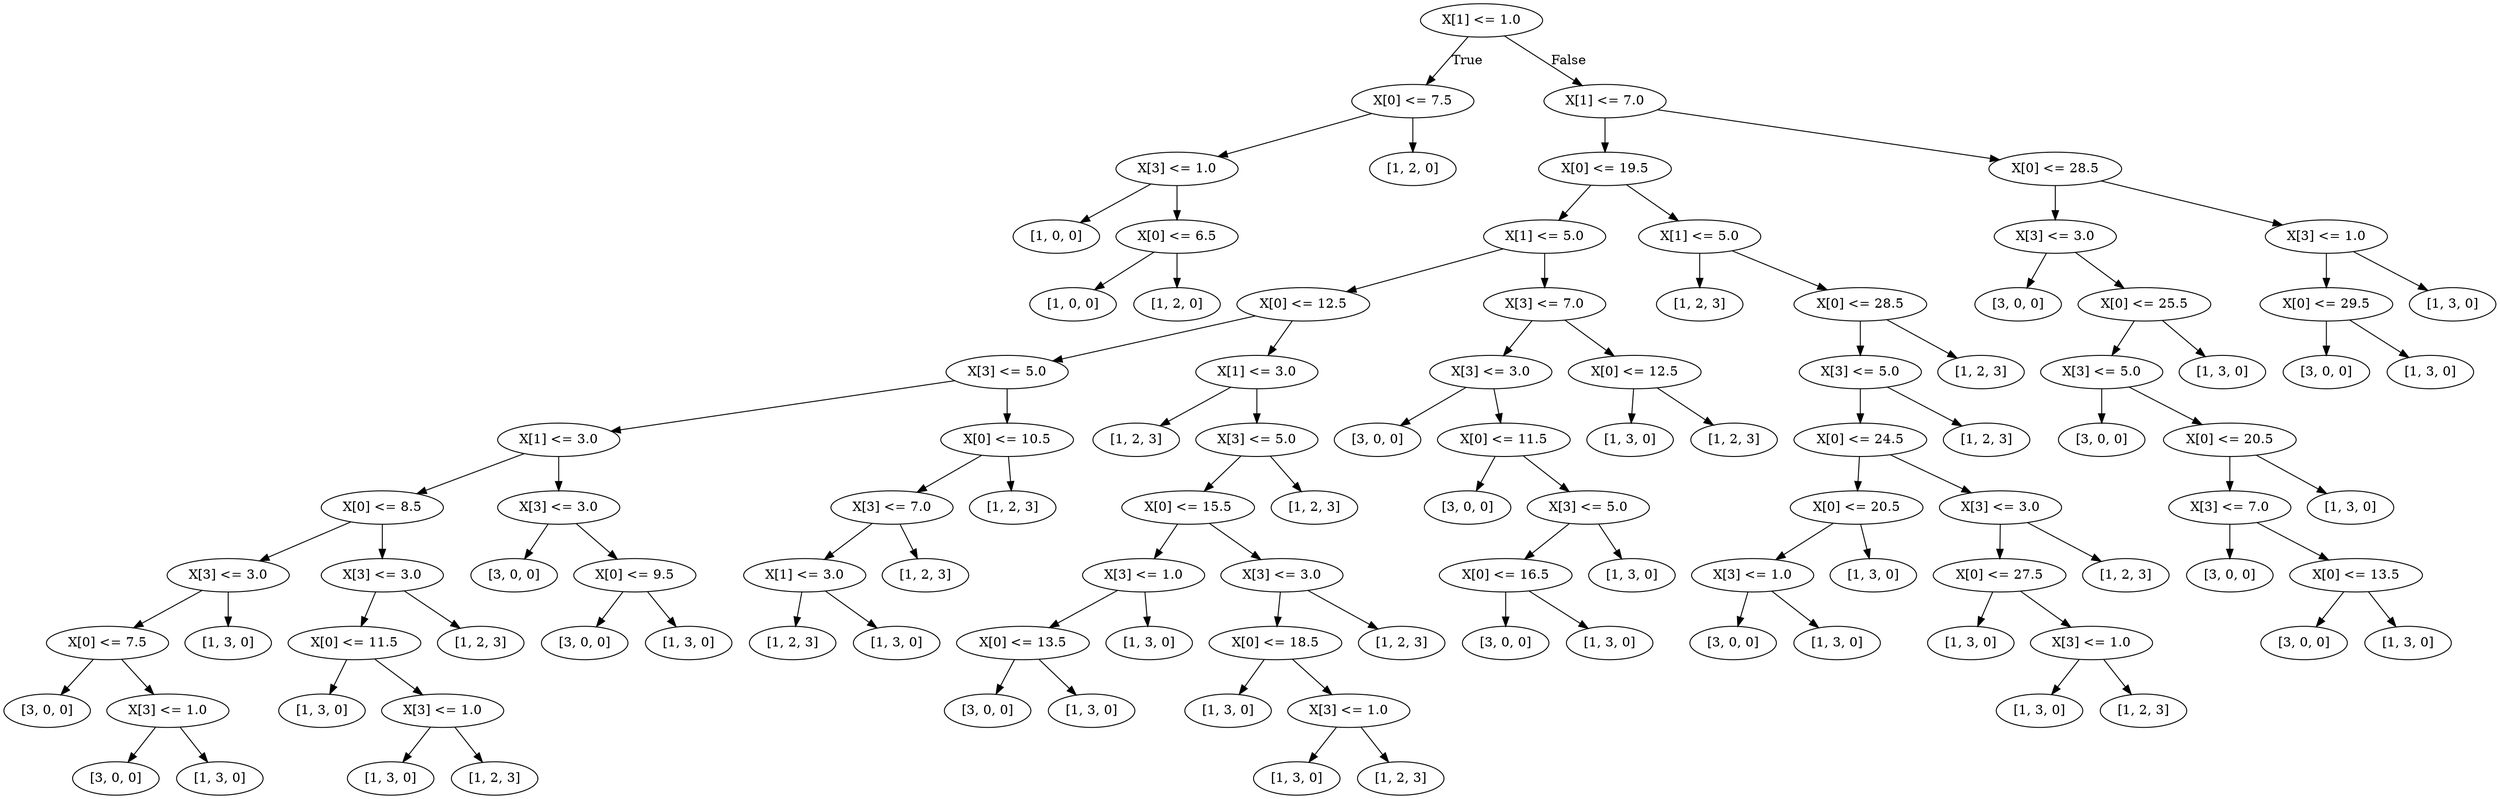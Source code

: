 digraph {
0 [label="X[1] <= 1.0"];
1 [label="X[0] <= 7.5"];
2 [label="X[3] <= 1.0"];
3 [label="[1, 0, 0]"];
2 -> 3 [label=""];
4 [label="X[0] <= 6.5"];
5 [label="[1, 0, 0]"];
4 -> 5 [label=""];
6 [label="[1, 2, 0]"];
4 -> 6 [label=""];
2 -> 4 [label=""];
1 -> 2 [label=""];
7 [label="[1, 2, 0]"];
1 -> 7 [label=""];
0 -> 1 [label="True"];
8 [label="X[1] <= 7.0"];
9 [label="X[0] <= 19.5"];
10 [label="X[1] <= 5.0"];
11 [label="X[0] <= 12.5"];
12 [label="X[3] <= 5.0"];
13 [label="X[1] <= 3.0"];
14 [label="X[0] <= 8.5"];
15 [label="X[3] <= 3.0"];
16 [label="X[0] <= 7.5"];
17 [label="[3, 0, 0]"];
16 -> 17 [label=""];
18 [label="X[3] <= 1.0"];
19 [label="[3, 0, 0]"];
18 -> 19 [label=""];
20 [label="[1, 3, 0]"];
18 -> 20 [label=""];
16 -> 18 [label=""];
15 -> 16 [label=""];
21 [label="[1, 3, 0]"];
15 -> 21 [label=""];
14 -> 15 [label=""];
22 [label="X[3] <= 3.0"];
23 [label="X[0] <= 11.5"];
24 [label="[1, 3, 0]"];
23 -> 24 [label=""];
25 [label="X[3] <= 1.0"];
26 [label="[1, 3, 0]"];
25 -> 26 [label=""];
27 [label="[1, 2, 3]"];
25 -> 27 [label=""];
23 -> 25 [label=""];
22 -> 23 [label=""];
28 [label="[1, 2, 3]"];
22 -> 28 [label=""];
14 -> 22 [label=""];
13 -> 14 [label=""];
29 [label="X[3] <= 3.0"];
30 [label="[3, 0, 0]"];
29 -> 30 [label=""];
31 [label="X[0] <= 9.5"];
32 [label="[3, 0, 0]"];
31 -> 32 [label=""];
33 [label="[1, 3, 0]"];
31 -> 33 [label=""];
29 -> 31 [label=""];
13 -> 29 [label=""];
12 -> 13 [label=""];
34 [label="X[0] <= 10.5"];
35 [label="X[3] <= 7.0"];
36 [label="X[1] <= 3.0"];
37 [label="[1, 2, 3]"];
36 -> 37 [label=""];
38 [label="[1, 3, 0]"];
36 -> 38 [label=""];
35 -> 36 [label=""];
39 [label="[1, 2, 3]"];
35 -> 39 [label=""];
34 -> 35 [label=""];
40 [label="[1, 2, 3]"];
34 -> 40 [label=""];
12 -> 34 [label=""];
11 -> 12 [label=""];
41 [label="X[1] <= 3.0"];
42 [label="[1, 2, 3]"];
41 -> 42 [label=""];
43 [label="X[3] <= 5.0"];
44 [label="X[0] <= 15.5"];
45 [label="X[3] <= 1.0"];
46 [label="X[0] <= 13.5"];
47 [label="[3, 0, 0]"];
46 -> 47 [label=""];
48 [label="[1, 3, 0]"];
46 -> 48 [label=""];
45 -> 46 [label=""];
49 [label="[1, 3, 0]"];
45 -> 49 [label=""];
44 -> 45 [label=""];
50 [label="X[3] <= 3.0"];
51 [label="X[0] <= 18.5"];
52 [label="[1, 3, 0]"];
51 -> 52 [label=""];
53 [label="X[3] <= 1.0"];
54 [label="[1, 3, 0]"];
53 -> 54 [label=""];
55 [label="[1, 2, 3]"];
53 -> 55 [label=""];
51 -> 53 [label=""];
50 -> 51 [label=""];
56 [label="[1, 2, 3]"];
50 -> 56 [label=""];
44 -> 50 [label=""];
43 -> 44 [label=""];
57 [label="[1, 2, 3]"];
43 -> 57 [label=""];
41 -> 43 [label=""];
11 -> 41 [label=""];
10 -> 11 [label=""];
58 [label="X[3] <= 7.0"];
59 [label="X[3] <= 3.0"];
60 [label="[3, 0, 0]"];
59 -> 60 [label=""];
61 [label="X[0] <= 11.5"];
62 [label="[3, 0, 0]"];
61 -> 62 [label=""];
63 [label="X[3] <= 5.0"];
64 [label="X[0] <= 16.5"];
65 [label="[3, 0, 0]"];
64 -> 65 [label=""];
66 [label="[1, 3, 0]"];
64 -> 66 [label=""];
63 -> 64 [label=""];
67 [label="[1, 3, 0]"];
63 -> 67 [label=""];
61 -> 63 [label=""];
59 -> 61 [label=""];
58 -> 59 [label=""];
68 [label="X[0] <= 12.5"];
69 [label="[1, 3, 0]"];
68 -> 69 [label=""];
70 [label="[1, 2, 3]"];
68 -> 70 [label=""];
58 -> 68 [label=""];
10 -> 58 [label=""];
9 -> 10 [label=""];
71 [label="X[1] <= 5.0"];
72 [label="[1, 2, 3]"];
71 -> 72 [label=""];
73 [label="X[0] <= 28.5"];
74 [label="X[3] <= 5.0"];
75 [label="X[0] <= 24.5"];
76 [label="X[0] <= 20.5"];
77 [label="X[3] <= 1.0"];
78 [label="[3, 0, 0]"];
77 -> 78 [label=""];
79 [label="[1, 3, 0]"];
77 -> 79 [label=""];
76 -> 77 [label=""];
80 [label="[1, 3, 0]"];
76 -> 80 [label=""];
75 -> 76 [label=""];
81 [label="X[3] <= 3.0"];
82 [label="X[0] <= 27.5"];
83 [label="[1, 3, 0]"];
82 -> 83 [label=""];
84 [label="X[3] <= 1.0"];
85 [label="[1, 3, 0]"];
84 -> 85 [label=""];
86 [label="[1, 2, 3]"];
84 -> 86 [label=""];
82 -> 84 [label=""];
81 -> 82 [label=""];
87 [label="[1, 2, 3]"];
81 -> 87 [label=""];
75 -> 81 [label=""];
74 -> 75 [label=""];
88 [label="[1, 2, 3]"];
74 -> 88 [label=""];
73 -> 74 [label=""];
89 [label="[1, 2, 3]"];
73 -> 89 [label=""];
71 -> 73 [label=""];
9 -> 71 [label=""];
8 -> 9 [label=""];
90 [label="X[0] <= 28.5"];
91 [label="X[3] <= 3.0"];
92 [label="[3, 0, 0]"];
91 -> 92 [label=""];
93 [label="X[0] <= 25.5"];
94 [label="X[3] <= 5.0"];
95 [label="[3, 0, 0]"];
94 -> 95 [label=""];
96 [label="X[0] <= 20.5"];
97 [label="X[3] <= 7.0"];
98 [label="[3, 0, 0]"];
97 -> 98 [label=""];
99 [label="X[0] <= 13.5"];
100 [label="[3, 0, 0]"];
99 -> 100 [label=""];
101 [label="[1, 3, 0]"];
99 -> 101 [label=""];
97 -> 99 [label=""];
96 -> 97 [label=""];
102 [label="[1, 3, 0]"];
96 -> 102 [label=""];
94 -> 96 [label=""];
93 -> 94 [label=""];
103 [label="[1, 3, 0]"];
93 -> 103 [label=""];
91 -> 93 [label=""];
90 -> 91 [label=""];
104 [label="X[3] <= 1.0"];
105 [label="X[0] <= 29.5"];
106 [label="[3, 0, 0]"];
105 -> 106 [label=""];
107 [label="[1, 3, 0]"];
105 -> 107 [label=""];
104 -> 105 [label=""];
108 [label="[1, 3, 0]"];
104 -> 108 [label=""];
90 -> 104 [label=""];
8 -> 90 [label=""];
0 -> 8 [label="False"];

}